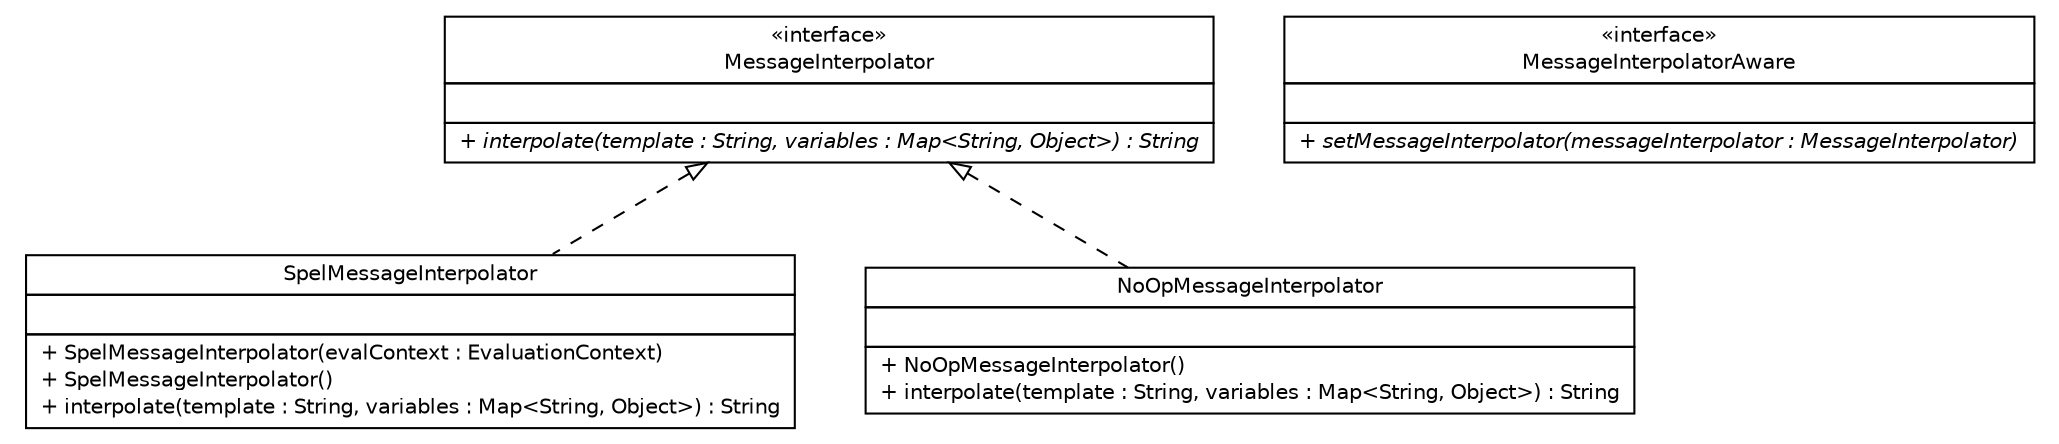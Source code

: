 #!/usr/local/bin/dot
#
# Class diagram 
# Generated by UMLGraph version R5_6-24-gf6e263 (http://www.umlgraph.org/)
#

digraph G {
	edge [fontname="Helvetica",fontsize=10,labelfontname="Helvetica",labelfontsize=10];
	node [fontname="Helvetica",fontsize=10,shape=plaintext];
	nodesep=0.25;
	ranksep=0.5;
	// com.yirendai.oss.lib.common.msginterpolate.SpelMessageInterpolator
	c209 [label=<<table title="com.yirendai.oss.lib.common.msginterpolate.SpelMessageInterpolator" border="0" cellborder="1" cellspacing="0" cellpadding="2" port="p" href="./SpelMessageInterpolator.html">
		<tr><td><table border="0" cellspacing="0" cellpadding="1">
<tr><td align="center" balign="center"> SpelMessageInterpolator </td></tr>
		</table></td></tr>
		<tr><td><table border="0" cellspacing="0" cellpadding="1">
<tr><td align="left" balign="left">  </td></tr>
		</table></td></tr>
		<tr><td><table border="0" cellspacing="0" cellpadding="1">
<tr><td align="left" balign="left"> + SpelMessageInterpolator(evalContext : EvaluationContext) </td></tr>
<tr><td align="left" balign="left"> + SpelMessageInterpolator() </td></tr>
<tr><td align="left" balign="left"> + interpolate(template : String, variables : Map&lt;String, Object&gt;) : String </td></tr>
		</table></td></tr>
		</table>>, URL="./SpelMessageInterpolator.html", fontname="Helvetica", fontcolor="black", fontsize=10.0];
	// com.yirendai.oss.lib.common.msginterpolate.MessageInterpolator
	c210 [label=<<table title="com.yirendai.oss.lib.common.msginterpolate.MessageInterpolator" border="0" cellborder="1" cellspacing="0" cellpadding="2" port="p" href="./MessageInterpolator.html">
		<tr><td><table border="0" cellspacing="0" cellpadding="1">
<tr><td align="center" balign="center"> &#171;interface&#187; </td></tr>
<tr><td align="center" balign="center"> MessageInterpolator </td></tr>
		</table></td></tr>
		<tr><td><table border="0" cellspacing="0" cellpadding="1">
<tr><td align="left" balign="left">  </td></tr>
		</table></td></tr>
		<tr><td><table border="0" cellspacing="0" cellpadding="1">
<tr><td align="left" balign="left"><font face="Helvetica-Oblique" point-size="10.0"> + interpolate(template : String, variables : Map&lt;String, Object&gt;) : String </font></td></tr>
		</table></td></tr>
		</table>>, URL="./MessageInterpolator.html", fontname="Helvetica", fontcolor="black", fontsize=10.0];
	// com.yirendai.oss.lib.common.msginterpolate.MessageInterpolatorAware
	c211 [label=<<table title="com.yirendai.oss.lib.common.msginterpolate.MessageInterpolatorAware" border="0" cellborder="1" cellspacing="0" cellpadding="2" port="p" href="./MessageInterpolatorAware.html">
		<tr><td><table border="0" cellspacing="0" cellpadding="1">
<tr><td align="center" balign="center"> &#171;interface&#187; </td></tr>
<tr><td align="center" balign="center"> MessageInterpolatorAware </td></tr>
		</table></td></tr>
		<tr><td><table border="0" cellspacing="0" cellpadding="1">
<tr><td align="left" balign="left">  </td></tr>
		</table></td></tr>
		<tr><td><table border="0" cellspacing="0" cellpadding="1">
<tr><td align="left" balign="left"><font face="Helvetica-Oblique" point-size="10.0"> + setMessageInterpolator(messageInterpolator : MessageInterpolator) </font></td></tr>
		</table></td></tr>
		</table>>, URL="./MessageInterpolatorAware.html", fontname="Helvetica", fontcolor="black", fontsize=10.0];
	// com.yirendai.oss.lib.common.msginterpolate.NoOpMessageInterpolator
	c212 [label=<<table title="com.yirendai.oss.lib.common.msginterpolate.NoOpMessageInterpolator" border="0" cellborder="1" cellspacing="0" cellpadding="2" port="p" href="./NoOpMessageInterpolator.html">
		<tr><td><table border="0" cellspacing="0" cellpadding="1">
<tr><td align="center" balign="center"> NoOpMessageInterpolator </td></tr>
		</table></td></tr>
		<tr><td><table border="0" cellspacing="0" cellpadding="1">
<tr><td align="left" balign="left">  </td></tr>
		</table></td></tr>
		<tr><td><table border="0" cellspacing="0" cellpadding="1">
<tr><td align="left" balign="left"> + NoOpMessageInterpolator() </td></tr>
<tr><td align="left" balign="left"> + interpolate(template : String, variables : Map&lt;String, Object&gt;) : String </td></tr>
		</table></td></tr>
		</table>>, URL="./NoOpMessageInterpolator.html", fontname="Helvetica", fontcolor="black", fontsize=10.0];
	//com.yirendai.oss.lib.common.msginterpolate.SpelMessageInterpolator implements com.yirendai.oss.lib.common.msginterpolate.MessageInterpolator
	c210:p -> c209:p [dir=back,arrowtail=empty,style=dashed];
	//com.yirendai.oss.lib.common.msginterpolate.NoOpMessageInterpolator implements com.yirendai.oss.lib.common.msginterpolate.MessageInterpolator
	c210:p -> c212:p [dir=back,arrowtail=empty,style=dashed];
}


